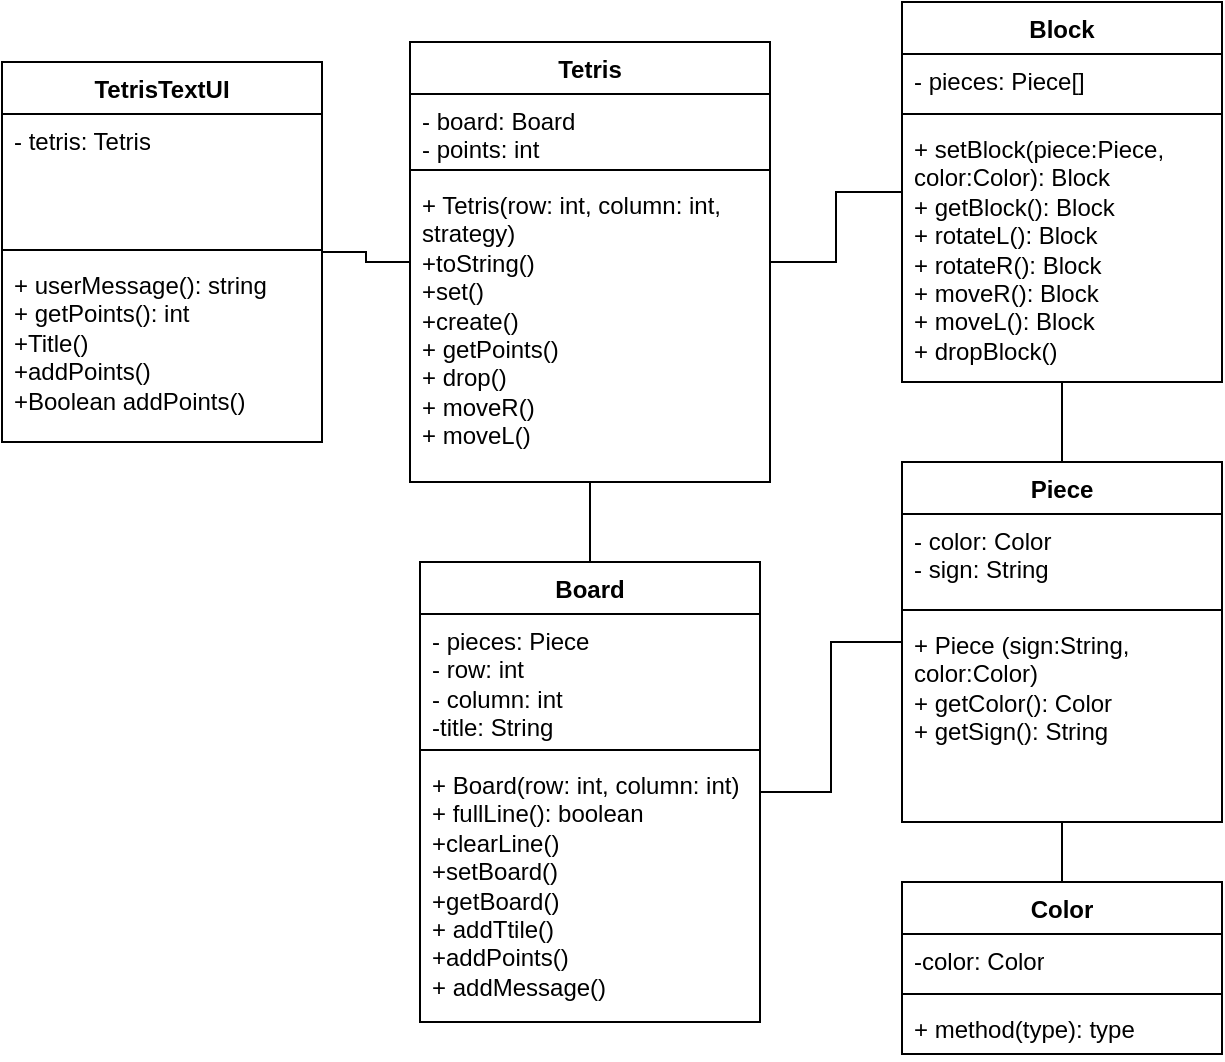 <mxfile version="22.1.3" type="device">
  <diagram name="Página-1" id="isOKbkJr-4oRFfDEnlHM">
    <mxGraphModel dx="989" dy="511" grid="1" gridSize="10" guides="1" tooltips="1" connect="1" arrows="1" fold="1" page="1" pageScale="1" pageWidth="827" pageHeight="1169" math="0" shadow="0">
      <root>
        <mxCell id="0" />
        <mxCell id="1" parent="0" />
        <mxCell id="By61hMJ0EFlSC0mSB0Wq-9" value="Tetris" style="swimlane;fontStyle=1;align=center;verticalAlign=top;childLayout=stackLayout;horizontal=1;startSize=26;horizontalStack=0;resizeParent=1;resizeParentMax=0;resizeLast=0;collapsible=1;marginBottom=0;whiteSpace=wrap;html=1;" parent="1" vertex="1">
          <mxGeometry x="304" y="50" width="180" height="220" as="geometry" />
        </mxCell>
        <mxCell id="By61hMJ0EFlSC0mSB0Wq-10" value="- board: Board&lt;br&gt;- points: int" style="text;strokeColor=none;fillColor=none;align=left;verticalAlign=top;spacingLeft=4;spacingRight=4;overflow=hidden;rotatable=0;points=[[0,0.5],[1,0.5]];portConstraint=eastwest;whiteSpace=wrap;html=1;" parent="By61hMJ0EFlSC0mSB0Wq-9" vertex="1">
          <mxGeometry y="26" width="180" height="34" as="geometry" />
        </mxCell>
        <mxCell id="By61hMJ0EFlSC0mSB0Wq-11" value="" style="line;strokeWidth=1;fillColor=none;align=left;verticalAlign=middle;spacingTop=-1;spacingLeft=3;spacingRight=3;rotatable=0;labelPosition=right;points=[];portConstraint=eastwest;strokeColor=inherit;" parent="By61hMJ0EFlSC0mSB0Wq-9" vertex="1">
          <mxGeometry y="60" width="180" height="8" as="geometry" />
        </mxCell>
        <mxCell id="By61hMJ0EFlSC0mSB0Wq-12" value="+ Tetris(row: int, column: int, strategy)&lt;br&gt;+toString()&lt;br&gt;+set()&lt;br&gt;+create()&lt;br&gt;+ getPoints()&lt;br&gt;+ drop()&lt;br&gt;+ moveR()&lt;br&gt;+ moveL()&lt;br&gt;" style="text;strokeColor=none;fillColor=none;align=left;verticalAlign=top;spacingLeft=4;spacingRight=4;overflow=hidden;rotatable=0;points=[[0,0.5],[1,0.5]];portConstraint=eastwest;whiteSpace=wrap;html=1;" parent="By61hMJ0EFlSC0mSB0Wq-9" vertex="1">
          <mxGeometry y="68" width="180" height="152" as="geometry" />
        </mxCell>
        <mxCell id="By61hMJ0EFlSC0mSB0Wq-13" value="Piece" style="swimlane;fontStyle=1;align=center;verticalAlign=top;childLayout=stackLayout;horizontal=1;startSize=26;horizontalStack=0;resizeParent=1;resizeParentMax=0;resizeLast=0;collapsible=1;marginBottom=0;whiteSpace=wrap;html=1;" parent="1" vertex="1">
          <mxGeometry x="550" y="260" width="160" height="180" as="geometry" />
        </mxCell>
        <mxCell id="By61hMJ0EFlSC0mSB0Wq-14" value="- color: Color&lt;br&gt;- sign: String&lt;br&gt;" style="text;strokeColor=none;fillColor=none;align=left;verticalAlign=top;spacingLeft=4;spacingRight=4;overflow=hidden;rotatable=0;points=[[0,0.5],[1,0.5]];portConstraint=eastwest;whiteSpace=wrap;html=1;" parent="By61hMJ0EFlSC0mSB0Wq-13" vertex="1">
          <mxGeometry y="26" width="160" height="44" as="geometry" />
        </mxCell>
        <mxCell id="By61hMJ0EFlSC0mSB0Wq-15" value="" style="line;strokeWidth=1;fillColor=none;align=left;verticalAlign=middle;spacingTop=-1;spacingLeft=3;spacingRight=3;rotatable=0;labelPosition=right;points=[];portConstraint=eastwest;strokeColor=inherit;" parent="By61hMJ0EFlSC0mSB0Wq-13" vertex="1">
          <mxGeometry y="70" width="160" height="8" as="geometry" />
        </mxCell>
        <mxCell id="By61hMJ0EFlSC0mSB0Wq-16" value="+ Piece (sign:String, color:Color)&lt;br&gt;+ getColor(): Color&lt;br&gt;+ getSign(): String" style="text;strokeColor=none;fillColor=none;align=left;verticalAlign=top;spacingLeft=4;spacingRight=4;overflow=hidden;rotatable=0;points=[[0,0.5],[1,0.5]];portConstraint=eastwest;whiteSpace=wrap;html=1;" parent="By61hMJ0EFlSC0mSB0Wq-13" vertex="1">
          <mxGeometry y="78" width="160" height="102" as="geometry" />
        </mxCell>
        <mxCell id="By61hMJ0EFlSC0mSB0Wq-20" value="Block" style="swimlane;fontStyle=1;align=center;verticalAlign=top;childLayout=stackLayout;horizontal=1;startSize=26;horizontalStack=0;resizeParent=1;resizeParentMax=0;resizeLast=0;collapsible=1;marginBottom=0;whiteSpace=wrap;html=1;" parent="1" vertex="1">
          <mxGeometry x="550" y="30" width="160" height="190" as="geometry" />
        </mxCell>
        <mxCell id="By61hMJ0EFlSC0mSB0Wq-21" value="- pieces: Piece[]" style="text;strokeColor=none;fillColor=none;align=left;verticalAlign=top;spacingLeft=4;spacingRight=4;overflow=hidden;rotatable=0;points=[[0,0.5],[1,0.5]];portConstraint=eastwest;whiteSpace=wrap;html=1;" parent="By61hMJ0EFlSC0mSB0Wq-20" vertex="1">
          <mxGeometry y="26" width="160" height="26" as="geometry" />
        </mxCell>
        <mxCell id="By61hMJ0EFlSC0mSB0Wq-22" value="" style="line;strokeWidth=1;fillColor=none;align=left;verticalAlign=middle;spacingTop=-1;spacingLeft=3;spacingRight=3;rotatable=0;labelPosition=right;points=[];portConstraint=eastwest;strokeColor=inherit;" parent="By61hMJ0EFlSC0mSB0Wq-20" vertex="1">
          <mxGeometry y="52" width="160" height="8" as="geometry" />
        </mxCell>
        <mxCell id="By61hMJ0EFlSC0mSB0Wq-23" value="+ setBlock(piece:Piece, color:Color): Block&lt;br&gt;+ getBlock(): Block&lt;br&gt;+ rotateL(): Block&lt;br&gt;+ rotateR(): Block&lt;br&gt;+ moveR(): Block&lt;br&gt;+ moveL(): Block&lt;br&gt;+ dropBlock()" style="text;strokeColor=none;fillColor=none;align=left;verticalAlign=top;spacingLeft=4;spacingRight=4;overflow=hidden;rotatable=0;points=[[0,0.5],[1,0.5]];portConstraint=eastwest;whiteSpace=wrap;html=1;" parent="By61hMJ0EFlSC0mSB0Wq-20" vertex="1">
          <mxGeometry y="60" width="160" height="130" as="geometry" />
        </mxCell>
        <mxCell id="By61hMJ0EFlSC0mSB0Wq-24" value="Board" style="swimlane;fontStyle=1;align=center;verticalAlign=top;childLayout=stackLayout;horizontal=1;startSize=26;horizontalStack=0;resizeParent=1;resizeParentMax=0;resizeLast=0;collapsible=1;marginBottom=0;whiteSpace=wrap;html=1;" parent="1" vertex="1">
          <mxGeometry x="309" y="310" width="170" height="230" as="geometry">
            <mxRectangle x="334" y="270" width="80" height="30" as="alternateBounds" />
          </mxGeometry>
        </mxCell>
        <mxCell id="By61hMJ0EFlSC0mSB0Wq-25" value="- pieces: Piece&lt;br&gt;- row: int&lt;br&gt;- column: int&lt;br&gt;-title: String" style="text;strokeColor=none;fillColor=none;align=left;verticalAlign=top;spacingLeft=4;spacingRight=4;overflow=hidden;rotatable=0;points=[[0,0.5],[1,0.5]];portConstraint=eastwest;whiteSpace=wrap;html=1;" parent="By61hMJ0EFlSC0mSB0Wq-24" vertex="1">
          <mxGeometry y="26" width="170" height="64" as="geometry" />
        </mxCell>
        <mxCell id="By61hMJ0EFlSC0mSB0Wq-26" value="" style="line;strokeWidth=1;fillColor=none;align=left;verticalAlign=middle;spacingTop=-1;spacingLeft=3;spacingRight=3;rotatable=0;labelPosition=right;points=[];portConstraint=eastwest;strokeColor=inherit;" parent="By61hMJ0EFlSC0mSB0Wq-24" vertex="1">
          <mxGeometry y="90" width="170" height="8" as="geometry" />
        </mxCell>
        <mxCell id="By61hMJ0EFlSC0mSB0Wq-27" value="+ Board(row: int, column: int)&lt;br&gt;+ fullLine(): boolean&lt;br&gt;+clearLine()&lt;br&gt;+setBoard()&lt;br&gt;+getBoard()&lt;br&gt;+ addTtile()&lt;br&gt;+addPoints()&lt;br&gt;+ addMessage()&lt;br&gt;&lt;br&gt;&amp;nbsp;" style="text;strokeColor=none;fillColor=none;align=left;verticalAlign=top;spacingLeft=4;spacingRight=4;overflow=hidden;rotatable=0;points=[[0,0.5],[1,0.5]];portConstraint=eastwest;whiteSpace=wrap;html=1;" parent="By61hMJ0EFlSC0mSB0Wq-24" vertex="1">
          <mxGeometry y="98" width="170" height="132" as="geometry" />
        </mxCell>
        <mxCell id="By61hMJ0EFlSC0mSB0Wq-38" value="TetrisTextUI" style="swimlane;fontStyle=1;align=center;verticalAlign=top;childLayout=stackLayout;horizontal=1;startSize=26;horizontalStack=0;resizeParent=1;resizeParentMax=0;resizeLast=0;collapsible=1;marginBottom=0;whiteSpace=wrap;html=1;" parent="1" vertex="1">
          <mxGeometry x="100" y="60" width="160" height="190" as="geometry" />
        </mxCell>
        <mxCell id="By61hMJ0EFlSC0mSB0Wq-39" value="- tetris: Tetris" style="text;strokeColor=none;fillColor=none;align=left;verticalAlign=top;spacingLeft=4;spacingRight=4;overflow=hidden;rotatable=0;points=[[0,0.5],[1,0.5]];portConstraint=eastwest;whiteSpace=wrap;html=1;" parent="By61hMJ0EFlSC0mSB0Wq-38" vertex="1">
          <mxGeometry y="26" width="160" height="64" as="geometry" />
        </mxCell>
        <mxCell id="By61hMJ0EFlSC0mSB0Wq-40" value="" style="line;strokeWidth=1;fillColor=none;align=left;verticalAlign=middle;spacingTop=-1;spacingLeft=3;spacingRight=3;rotatable=0;labelPosition=right;points=[];portConstraint=eastwest;strokeColor=inherit;" parent="By61hMJ0EFlSC0mSB0Wq-38" vertex="1">
          <mxGeometry y="90" width="160" height="8" as="geometry" />
        </mxCell>
        <mxCell id="By61hMJ0EFlSC0mSB0Wq-41" value="+ userMessage(): string&lt;br&gt;+ getPoints(): int&lt;br&gt;+Title()&lt;br&gt;+addPoints()&lt;br&gt;+Boolean addPoints()" style="text;strokeColor=none;fillColor=none;align=left;verticalAlign=top;spacingLeft=4;spacingRight=4;overflow=hidden;rotatable=0;points=[[0,0.5],[1,0.5]];portConstraint=eastwest;whiteSpace=wrap;html=1;" parent="By61hMJ0EFlSC0mSB0Wq-38" vertex="1">
          <mxGeometry y="98" width="160" height="92" as="geometry" />
        </mxCell>
        <mxCell id="pqwKqc2uiCU57DhphCEn-1" value="" style="endArrow=none;html=1;edgeStyle=orthogonalEdgeStyle;rounded=0;" parent="1" source="By61hMJ0EFlSC0mSB0Wq-9" target="By61hMJ0EFlSC0mSB0Wq-38" edge="1">
          <mxGeometry relative="1" as="geometry">
            <mxPoint x="544" y="330" as="sourcePoint" />
            <mxPoint x="704" y="330" as="targetPoint" />
          </mxGeometry>
        </mxCell>
        <mxCell id="pqwKqc2uiCU57DhphCEn-4" value="" style="endArrow=none;html=1;edgeStyle=orthogonalEdgeStyle;rounded=0;" parent="1" source="By61hMJ0EFlSC0mSB0Wq-9" target="By61hMJ0EFlSC0mSB0Wq-20" edge="1">
          <mxGeometry relative="1" as="geometry">
            <mxPoint x="544" y="330" as="sourcePoint" />
            <mxPoint x="704" y="330" as="targetPoint" />
          </mxGeometry>
        </mxCell>
        <mxCell id="pqwKqc2uiCU57DhphCEn-7" value="" style="endArrow=none;html=1;edgeStyle=orthogonalEdgeStyle;rounded=0;" parent="1" source="By61hMJ0EFlSC0mSB0Wq-24" target="By61hMJ0EFlSC0mSB0Wq-9" edge="1">
          <mxGeometry relative="1" as="geometry">
            <mxPoint x="494" y="250" as="sourcePoint" />
            <mxPoint x="654" y="250" as="targetPoint" />
          </mxGeometry>
        </mxCell>
        <mxCell id="pqwKqc2uiCU57DhphCEn-11" value="" style="endArrow=none;html=1;edgeStyle=orthogonalEdgeStyle;rounded=0;" parent="1" source="By61hMJ0EFlSC0mSB0Wq-20" target="By61hMJ0EFlSC0mSB0Wq-13" edge="1">
          <mxGeometry relative="1" as="geometry">
            <mxPoint x="594" y="40" as="sourcePoint" />
            <mxPoint x="754" y="40" as="targetPoint" />
          </mxGeometry>
        </mxCell>
        <mxCell id="pqwKqc2uiCU57DhphCEn-14" value="" style="endArrow=none;html=1;edgeStyle=orthogonalEdgeStyle;rounded=0;" parent="1" source="By61hMJ0EFlSC0mSB0Wq-24" target="By61hMJ0EFlSC0mSB0Wq-13" edge="1">
          <mxGeometry relative="1" as="geometry">
            <mxPoint x="510" y="500" as="sourcePoint" />
            <mxPoint x="670" y="500" as="targetPoint" />
          </mxGeometry>
        </mxCell>
        <mxCell id="pqwKqc2uiCU57DhphCEn-17" value="Color" style="swimlane;fontStyle=1;align=center;verticalAlign=top;childLayout=stackLayout;horizontal=1;startSize=26;horizontalStack=0;resizeParent=1;resizeParentMax=0;resizeLast=0;collapsible=1;marginBottom=0;whiteSpace=wrap;html=1;" parent="1" vertex="1">
          <mxGeometry x="550" y="470" width="160" height="86" as="geometry" />
        </mxCell>
        <mxCell id="pqwKqc2uiCU57DhphCEn-18" value="-color: Color" style="text;strokeColor=none;fillColor=none;align=left;verticalAlign=top;spacingLeft=4;spacingRight=4;overflow=hidden;rotatable=0;points=[[0,0.5],[1,0.5]];portConstraint=eastwest;whiteSpace=wrap;html=1;" parent="pqwKqc2uiCU57DhphCEn-17" vertex="1">
          <mxGeometry y="26" width="160" height="26" as="geometry" />
        </mxCell>
        <mxCell id="pqwKqc2uiCU57DhphCEn-19" value="" style="line;strokeWidth=1;fillColor=none;align=left;verticalAlign=middle;spacingTop=-1;spacingLeft=3;spacingRight=3;rotatable=0;labelPosition=right;points=[];portConstraint=eastwest;strokeColor=inherit;" parent="pqwKqc2uiCU57DhphCEn-17" vertex="1">
          <mxGeometry y="52" width="160" height="8" as="geometry" />
        </mxCell>
        <mxCell id="pqwKqc2uiCU57DhphCEn-20" value="+ method(type): type" style="text;strokeColor=none;fillColor=none;align=left;verticalAlign=top;spacingLeft=4;spacingRight=4;overflow=hidden;rotatable=0;points=[[0,0.5],[1,0.5]];portConstraint=eastwest;whiteSpace=wrap;html=1;" parent="pqwKqc2uiCU57DhphCEn-17" vertex="1">
          <mxGeometry y="60" width="160" height="26" as="geometry" />
        </mxCell>
        <mxCell id="pqwKqc2uiCU57DhphCEn-21" value="" style="endArrow=none;html=1;edgeStyle=orthogonalEdgeStyle;rounded=0;" parent="1" source="By61hMJ0EFlSC0mSB0Wq-13" target="pqwKqc2uiCU57DhphCEn-17" edge="1">
          <mxGeometry relative="1" as="geometry">
            <mxPoint x="320" y="480" as="sourcePoint" />
            <mxPoint x="480" y="480" as="targetPoint" />
          </mxGeometry>
        </mxCell>
      </root>
    </mxGraphModel>
  </diagram>
</mxfile>
